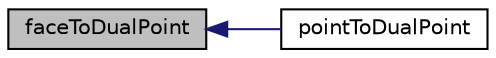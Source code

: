 digraph "faceToDualPoint"
{
  bgcolor="transparent";
  edge [fontname="Helvetica",fontsize="10",labelfontname="Helvetica",labelfontsize="10"];
  node [fontname="Helvetica",fontsize="10",shape=record];
  rankdir="LR";
  Node1 [label="faceToDualPoint",height=0.2,width=0.4,color="black", fillcolor="grey75", style="filled", fontcolor="black"];
  Node1 -> Node2 [dir="back",color="midnightblue",fontsize="10",style="solid",fontname="Helvetica"];
  Node2 [label="pointToDualPoint",height=0.2,width=0.4,color="black",URL="$a01503.html#a497a696ef7a4ee642e0436bf9f19864c",tooltip="From point to dual point (or -1 if not feature point). "];
}
